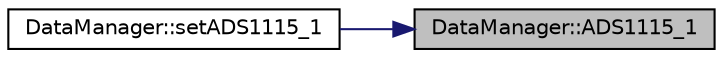 digraph "DataManager::ADS1115_1"
{
 // LATEX_PDF_SIZE
  edge [fontname="Helvetica",fontsize="10",labelfontname="Helvetica",labelfontsize="10"];
  node [fontname="Helvetica",fontsize="10",shape=record];
  rankdir="RL";
  Node1 [label="DataManager::ADS1115_1",height=0.2,width=0.4,color="black", fillcolor="grey75", style="filled", fontcolor="black",tooltip="Getter of the ADS1115_1."];
  Node1 -> Node2 [dir="back",color="midnightblue",fontsize="10",style="solid",fontname="Helvetica"];
  Node2 [label="DataManager::setADS1115_1",height=0.2,width=0.4,color="black", fillcolor="white", style="filled",URL="$class_data_manager.html#ae5d5debc5a7055c5507f064cf8bb9b86",tooltip="Getter for ADS1115_1 attribute."];
}
